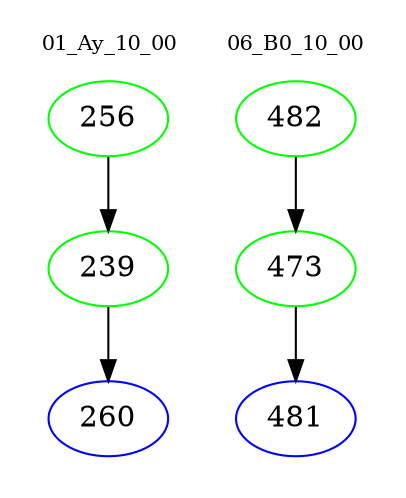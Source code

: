 digraph{
subgraph cluster_0 {
color = white
label = "01_Ay_10_00";
fontsize=10;
T0_256 [label="256", color="green"]
T0_256 -> T0_239 [color="black"]
T0_239 [label="239", color="green"]
T0_239 -> T0_260 [color="black"]
T0_260 [label="260", color="blue"]
}
subgraph cluster_1 {
color = white
label = "06_B0_10_00";
fontsize=10;
T1_482 [label="482", color="green"]
T1_482 -> T1_473 [color="black"]
T1_473 [label="473", color="green"]
T1_473 -> T1_481 [color="black"]
T1_481 [label="481", color="blue"]
}
}
